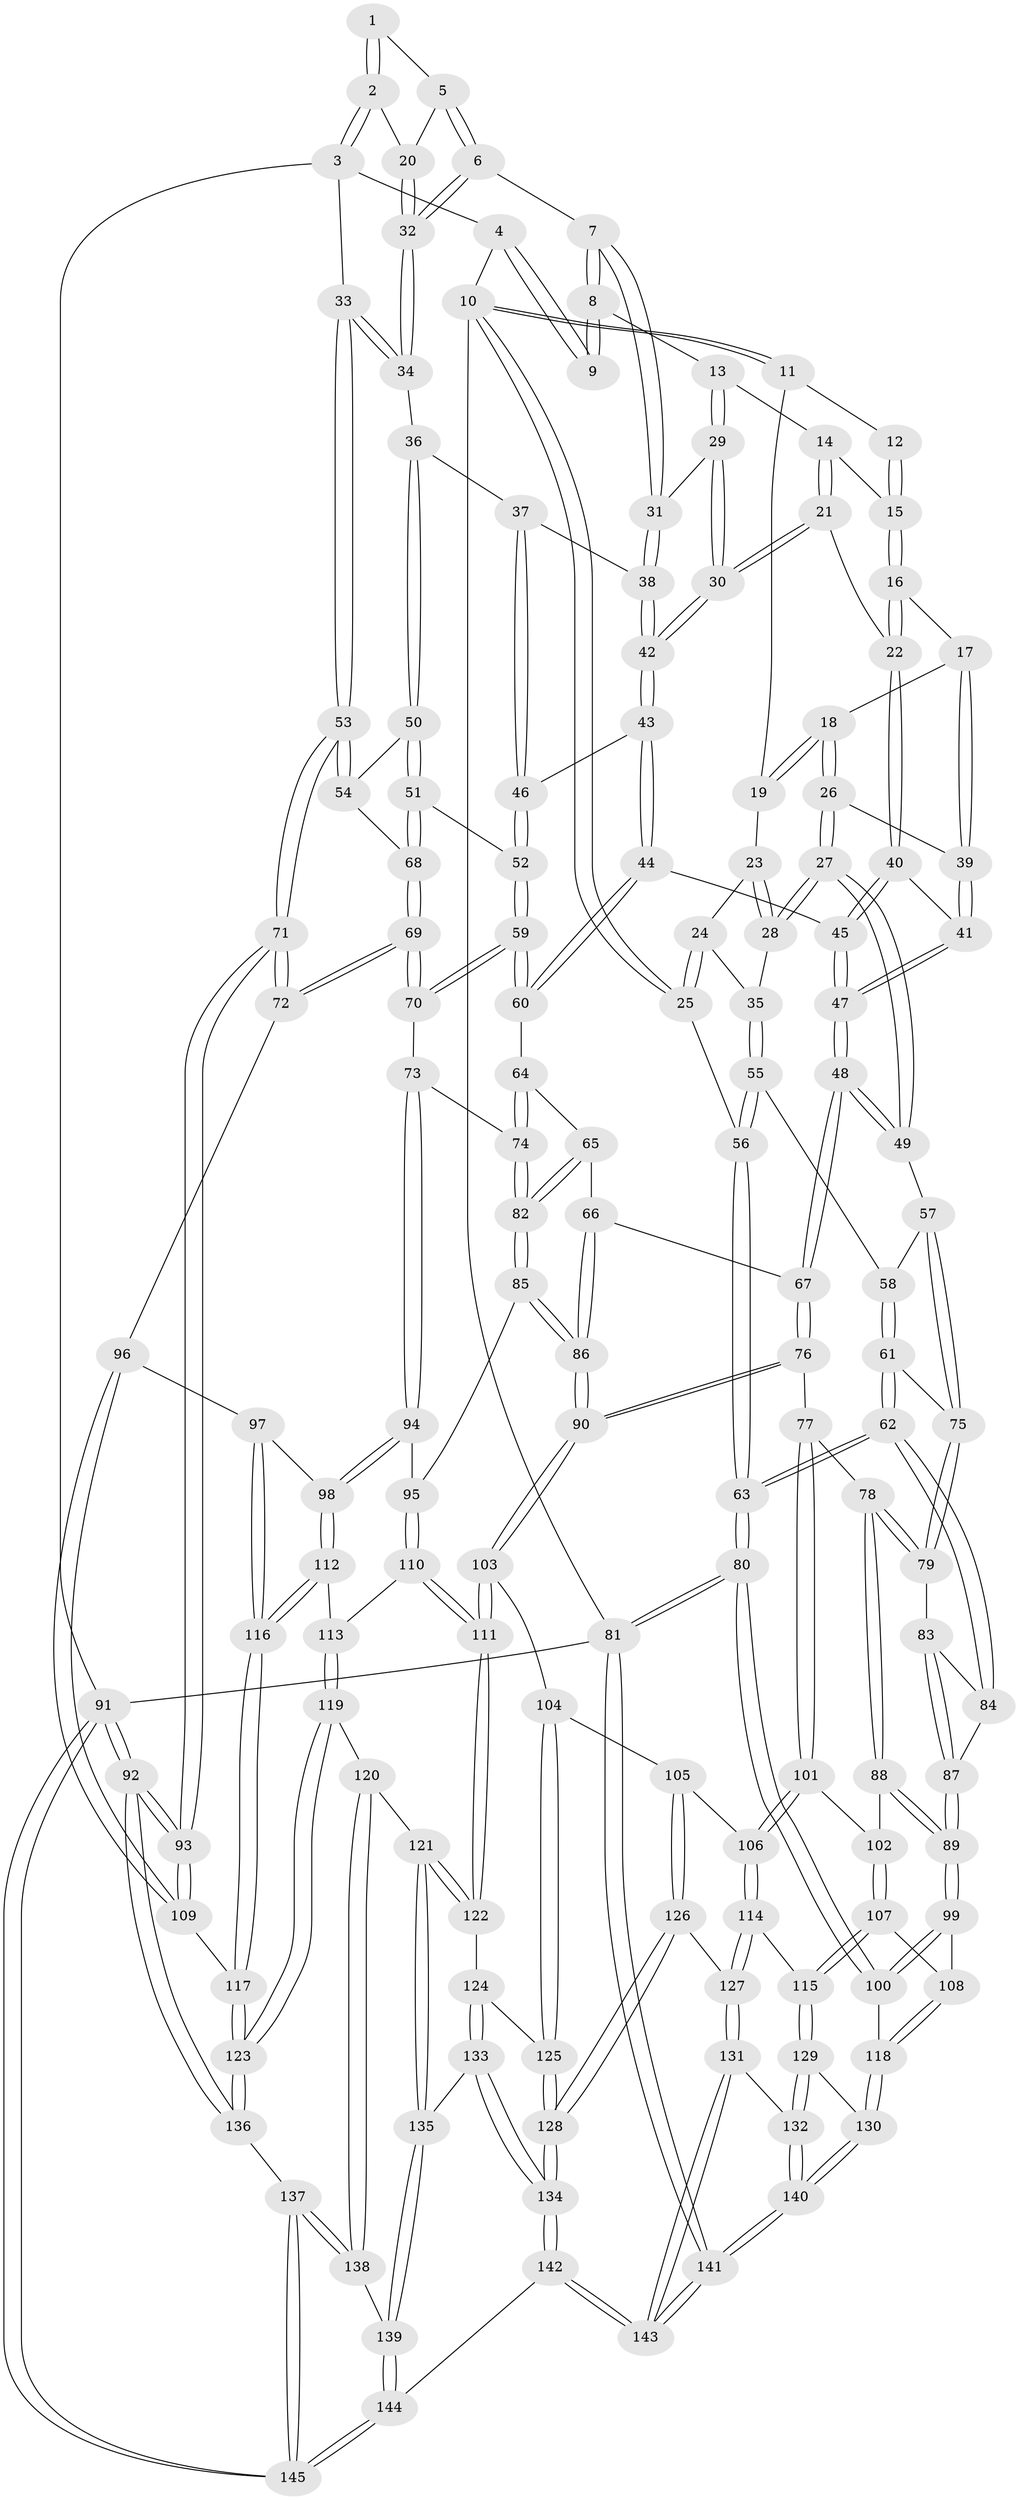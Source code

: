 // coarse degree distribution, {2: 0.011363636363636364, 5: 0.3522727272727273, 6: 0.07954545454545454, 4: 0.5, 3: 0.056818181818181816}
// Generated by graph-tools (version 1.1) at 2025/52/02/27/25 19:52:38]
// undirected, 145 vertices, 359 edges
graph export_dot {
graph [start="1"]
  node [color=gray90,style=filled];
  1 [pos="+0.9386050493945357+0"];
  2 [pos="+1+0.08606531453713151"];
  3 [pos="+1+0.1445308137014483"];
  4 [pos="+0.8473316834486403+0"];
  5 [pos="+0.8979323809858718+0.0727060656598644"];
  6 [pos="+0.8355028712273045+0.08399990074792257"];
  7 [pos="+0.773889100839059+0.043858640067172966"];
  8 [pos="+0.7556061477410219+0"];
  9 [pos="+0.7588251264956173+0"];
  10 [pos="+0+0"];
  11 [pos="+0.2942291665501568+0"];
  12 [pos="+0.5754988915380447+0"];
  13 [pos="+0.5838874756505639+0.08304870240302782"];
  14 [pos="+0.5664201537613596+0.07295423431369495"];
  15 [pos="+0.5446175194489774+0.05469454377018715"];
  16 [pos="+0.4123767801641835+0.06998011627689835"];
  17 [pos="+0.40777369875106995+0.06807790265032411"];
  18 [pos="+0.3235205720727233+0"];
  19 [pos="+0.31226502091209374+0"];
  20 [pos="+0.9965789683293941+0.0871065747806675"];
  21 [pos="+0.48775412943368157+0.15726027511246668"];
  22 [pos="+0.4811399989191621+0.15485794066079753"];
  23 [pos="+0.2272402391577276+0.058428871565790234"];
  24 [pos="+0.12859709872147562+0.10803132309432026"];
  25 [pos="+0+0"];
  26 [pos="+0.2826831471749802+0.2336942651518811"];
  27 [pos="+0.22802552935266557+0.24961902963220514"];
  28 [pos="+0.22259410233611163+0.24709666433399197"];
  29 [pos="+0.603774761356672+0.11108261922536197"];
  30 [pos="+0.5522686695116604+0.1973375405541607"];
  31 [pos="+0.7139595066819121+0.12567633114957708"];
  32 [pos="+0.8860019210107428+0.18422695614041304"];
  33 [pos="+1+0.31399092157984604"];
  34 [pos="+0.890078746824933+0.23652948900773677"];
  35 [pos="+0.17937275820264675+0.24355248571033433"];
  36 [pos="+0.8893809966060969+0.23698461429964052"];
  37 [pos="+0.7199317379888365+0.18868975235014412"];
  38 [pos="+0.7176088151285033+0.1850656867968355"];
  39 [pos="+0.3576524573093224+0.23722599007444298"];
  40 [pos="+0.406890204554451+0.270762998440074"];
  41 [pos="+0.39920886380362225+0.269874268109652"];
  42 [pos="+0.5651284275556181+0.2636638177467066"];
  43 [pos="+0.5608768511432017+0.2787394643327169"];
  44 [pos="+0.5237722279415408+0.32158391351156196"];
  45 [pos="+0.5018926682185252+0.31328763516400787"];
  46 [pos="+0.7332073140640936+0.32969807133311846"];
  47 [pos="+0.3255169859350933+0.42746492424967225"];
  48 [pos="+0.30787645217796633+0.46004847891150913"];
  49 [pos="+0.26056936338940667+0.4336253472746137"];
  50 [pos="+0.8306521045492588+0.32735746159903495"];
  51 [pos="+0.7623700883706013+0.3691877453438276"];
  52 [pos="+0.7603066177374462+0.37011974036108447"];
  53 [pos="+1+0.3413212500025215"];
  54 [pos="+0.9570002648475837+0.4050121131522222"];
  55 [pos="+0.04815818698175566+0.2885927211938625"];
  56 [pos="+0+0.16999668530607007"];
  57 [pos="+0.23837212177057884+0.43698834982716944"];
  58 [pos="+0.07213847626135614+0.34098697844689163"];
  59 [pos="+0.7422742513333956+0.4215065921684393"];
  60 [pos="+0.5316065201601539+0.3881232623261452"];
  61 [pos="+0.0713887836825861+0.47701747533877203"];
  62 [pos="+0+0.5254074971900299"];
  63 [pos="+0+0.5340329334060444"];
  64 [pos="+0.5205004021214631+0.41577927628827305"];
  65 [pos="+0.4434037805549813+0.46861625220247816"];
  66 [pos="+0.4088053564356078+0.48806443720130754"];
  67 [pos="+0.3180743354859348+0.47358434857687537"];
  68 [pos="+0.9233011435597812+0.4359995531280537"];
  69 [pos="+0.8575153578323983+0.541025685891048"];
  70 [pos="+0.7504957913666641+0.48891550309871296"];
  71 [pos="+1+0.5928974340925421"];
  72 [pos="+0.8739879267386161+0.5630963929111434"];
  73 [pos="+0.7152995527785897+0.5225411995603132"];
  74 [pos="+0.5959289571507553+0.5290616678221355"];
  75 [pos="+0.11978993122074334+0.5045618529691565"];
  76 [pos="+0.2895450580414602+0.5679283504673824"];
  77 [pos="+0.2810470873545062+0.5795210886627064"];
  78 [pos="+0.17599793367153668+0.6042104607576606"];
  79 [pos="+0.12255187922724817+0.5356882390067389"];
  80 [pos="+0+0.762039592651207"];
  81 [pos="+0+1"];
  82 [pos="+0.5647353262620819+0.5787445924666356"];
  83 [pos="+0.11669794657812073+0.542071598914229"];
  84 [pos="+0.018358020883740913+0.5729480249095373"];
  85 [pos="+0.5401251403036176+0.6317480135319977"];
  86 [pos="+0.47800991338957116+0.6410946754760519"];
  87 [pos="+0.07123568265811124+0.6053791971303709"];
  88 [pos="+0.1602013921703486+0.6464939450872509"];
  89 [pos="+0.06981676353497583+0.6674040901256644"];
  90 [pos="+0.4421709813839799+0.683555471620593"];
  91 [pos="+1+1"];
  92 [pos="+1+1"];
  93 [pos="+1+0.8508889995914116"];
  94 [pos="+0.6981842545681138+0.6380126498584543"];
  95 [pos="+0.5690571092573967+0.6520567849893518"];
  96 [pos="+0.8569599185822722+0.636053247039012"];
  97 [pos="+0.7678896701244003+0.6907520799030415"];
  98 [pos="+0.7146309664721984+0.667012918555503"];
  99 [pos="+0.03170524153405779+0.7073485529795076"];
  100 [pos="+0+0.7525181018130787"];
  101 [pos="+0.28313513631916193+0.6724170485916566"];
  102 [pos="+0.16253895244457506+0.6506649424220784"];
  103 [pos="+0.4397366678558225+0.6894407518995668"];
  104 [pos="+0.38725963037352223+0.729226265947484"];
  105 [pos="+0.35561119570723+0.7368304498022538"];
  106 [pos="+0.2920922105014558+0.7210601468002309"];
  107 [pos="+0.20117056018546478+0.7598890384661382"];
  108 [pos="+0.1078544281684719+0.7374896670672869"];
  109 [pos="+0.9657122105931228+0.8160803582918892"];
  110 [pos="+0.5939644669604064+0.7247976047953372"];
  111 [pos="+0.5233528479357538+0.7979815064255904"];
  112 [pos="+0.6659511493994789+0.7397178895502634"];
  113 [pos="+0.6432814395845405+0.7524520863706022"];
  114 [pos="+0.21404555504636436+0.7686068074124013"];
  115 [pos="+0.21015588020270076+0.7686591480150181"];
  116 [pos="+0.7989933092257016+0.8248115607019553"];
  117 [pos="+0.8140696011570855+0.8569682552707338"];
  118 [pos="+0.10546311212484222+0.848473042838012"];
  119 [pos="+0.6403316926343959+0.8381275478928911"];
  120 [pos="+0.6132727112175327+0.8452329027032289"];
  121 [pos="+0.5467787446603681+0.8460241885933079"];
  122 [pos="+0.5262107496564529+0.8297483715789334"];
  123 [pos="+0.7709690652820337+0.9070791709754099"];
  124 [pos="+0.5178909843798255+0.8328494516740599"];
  125 [pos="+0.43031632423653443+0.8368824535803958"];
  126 [pos="+0.33430581755225813+0.8752950164058942"];
  127 [pos="+0.2830362595228739+0.8671472568950878"];
  128 [pos="+0.3727924617194819+0.9113666776805568"];
  129 [pos="+0.13479961663087492+0.863786422455258"];
  130 [pos="+0.13170350342293427+0.8649632022985285"];
  131 [pos="+0.22874386711327882+0.9209747596161222"];
  132 [pos="+0.22036630409849922+0.9175852501687193"];
  133 [pos="+0.45520775002007785+0.9192092218097405"];
  134 [pos="+0.3819488261181346+0.9423784303512888"];
  135 [pos="+0.5420344611561229+0.9443141664446278"];
  136 [pos="+0.7675413158399964+0.924382939773818"];
  137 [pos="+0.7452957216254553+1"];
  138 [pos="+0.6092998060923787+0.9164277409529682"];
  139 [pos="+0.5476952630494883+0.9592162827278229"];
  140 [pos="+0.052648300740923006+1"];
  141 [pos="+0+1"];
  142 [pos="+0.3482253432951388+1"];
  143 [pos="+0.31451084236875443+1"];
  144 [pos="+0.5848562424301363+1"];
  145 [pos="+0.7068119871777614+1"];
  1 -- 2;
  1 -- 2;
  1 -- 5;
  2 -- 3;
  2 -- 3;
  2 -- 20;
  3 -- 4;
  3 -- 33;
  3 -- 91;
  4 -- 9;
  4 -- 9;
  4 -- 10;
  5 -- 6;
  5 -- 6;
  5 -- 20;
  6 -- 7;
  6 -- 32;
  6 -- 32;
  7 -- 8;
  7 -- 8;
  7 -- 31;
  7 -- 31;
  8 -- 9;
  8 -- 9;
  8 -- 13;
  10 -- 11;
  10 -- 11;
  10 -- 25;
  10 -- 25;
  10 -- 81;
  11 -- 12;
  11 -- 19;
  12 -- 15;
  12 -- 15;
  13 -- 14;
  13 -- 29;
  13 -- 29;
  14 -- 15;
  14 -- 21;
  14 -- 21;
  15 -- 16;
  15 -- 16;
  16 -- 17;
  16 -- 22;
  16 -- 22;
  17 -- 18;
  17 -- 39;
  17 -- 39;
  18 -- 19;
  18 -- 19;
  18 -- 26;
  18 -- 26;
  19 -- 23;
  20 -- 32;
  20 -- 32;
  21 -- 22;
  21 -- 30;
  21 -- 30;
  22 -- 40;
  22 -- 40;
  23 -- 24;
  23 -- 28;
  23 -- 28;
  24 -- 25;
  24 -- 25;
  24 -- 35;
  25 -- 56;
  26 -- 27;
  26 -- 27;
  26 -- 39;
  27 -- 28;
  27 -- 28;
  27 -- 49;
  27 -- 49;
  28 -- 35;
  29 -- 30;
  29 -- 30;
  29 -- 31;
  30 -- 42;
  30 -- 42;
  31 -- 38;
  31 -- 38;
  32 -- 34;
  32 -- 34;
  33 -- 34;
  33 -- 34;
  33 -- 53;
  33 -- 53;
  34 -- 36;
  35 -- 55;
  35 -- 55;
  36 -- 37;
  36 -- 50;
  36 -- 50;
  37 -- 38;
  37 -- 46;
  37 -- 46;
  38 -- 42;
  38 -- 42;
  39 -- 41;
  39 -- 41;
  40 -- 41;
  40 -- 45;
  40 -- 45;
  41 -- 47;
  41 -- 47;
  42 -- 43;
  42 -- 43;
  43 -- 44;
  43 -- 44;
  43 -- 46;
  44 -- 45;
  44 -- 60;
  44 -- 60;
  45 -- 47;
  45 -- 47;
  46 -- 52;
  46 -- 52;
  47 -- 48;
  47 -- 48;
  48 -- 49;
  48 -- 49;
  48 -- 67;
  48 -- 67;
  49 -- 57;
  50 -- 51;
  50 -- 51;
  50 -- 54;
  51 -- 52;
  51 -- 68;
  51 -- 68;
  52 -- 59;
  52 -- 59;
  53 -- 54;
  53 -- 54;
  53 -- 71;
  53 -- 71;
  54 -- 68;
  55 -- 56;
  55 -- 56;
  55 -- 58;
  56 -- 63;
  56 -- 63;
  57 -- 58;
  57 -- 75;
  57 -- 75;
  58 -- 61;
  58 -- 61;
  59 -- 60;
  59 -- 60;
  59 -- 70;
  59 -- 70;
  60 -- 64;
  61 -- 62;
  61 -- 62;
  61 -- 75;
  62 -- 63;
  62 -- 63;
  62 -- 84;
  62 -- 84;
  63 -- 80;
  63 -- 80;
  64 -- 65;
  64 -- 74;
  64 -- 74;
  65 -- 66;
  65 -- 82;
  65 -- 82;
  66 -- 67;
  66 -- 86;
  66 -- 86;
  67 -- 76;
  67 -- 76;
  68 -- 69;
  68 -- 69;
  69 -- 70;
  69 -- 70;
  69 -- 72;
  69 -- 72;
  70 -- 73;
  71 -- 72;
  71 -- 72;
  71 -- 93;
  71 -- 93;
  72 -- 96;
  73 -- 74;
  73 -- 94;
  73 -- 94;
  74 -- 82;
  74 -- 82;
  75 -- 79;
  75 -- 79;
  76 -- 77;
  76 -- 90;
  76 -- 90;
  77 -- 78;
  77 -- 101;
  77 -- 101;
  78 -- 79;
  78 -- 79;
  78 -- 88;
  78 -- 88;
  79 -- 83;
  80 -- 81;
  80 -- 81;
  80 -- 100;
  80 -- 100;
  81 -- 141;
  81 -- 141;
  81 -- 91;
  82 -- 85;
  82 -- 85;
  83 -- 84;
  83 -- 87;
  83 -- 87;
  84 -- 87;
  85 -- 86;
  85 -- 86;
  85 -- 95;
  86 -- 90;
  86 -- 90;
  87 -- 89;
  87 -- 89;
  88 -- 89;
  88 -- 89;
  88 -- 102;
  89 -- 99;
  89 -- 99;
  90 -- 103;
  90 -- 103;
  91 -- 92;
  91 -- 92;
  91 -- 145;
  91 -- 145;
  92 -- 93;
  92 -- 93;
  92 -- 136;
  92 -- 136;
  93 -- 109;
  93 -- 109;
  94 -- 95;
  94 -- 98;
  94 -- 98;
  95 -- 110;
  95 -- 110;
  96 -- 97;
  96 -- 109;
  96 -- 109;
  97 -- 98;
  97 -- 116;
  97 -- 116;
  98 -- 112;
  98 -- 112;
  99 -- 100;
  99 -- 100;
  99 -- 108;
  100 -- 118;
  101 -- 102;
  101 -- 106;
  101 -- 106;
  102 -- 107;
  102 -- 107;
  103 -- 104;
  103 -- 111;
  103 -- 111;
  104 -- 105;
  104 -- 125;
  104 -- 125;
  105 -- 106;
  105 -- 126;
  105 -- 126;
  106 -- 114;
  106 -- 114;
  107 -- 108;
  107 -- 115;
  107 -- 115;
  108 -- 118;
  108 -- 118;
  109 -- 117;
  110 -- 111;
  110 -- 111;
  110 -- 113;
  111 -- 122;
  111 -- 122;
  112 -- 113;
  112 -- 116;
  112 -- 116;
  113 -- 119;
  113 -- 119;
  114 -- 115;
  114 -- 127;
  114 -- 127;
  115 -- 129;
  115 -- 129;
  116 -- 117;
  116 -- 117;
  117 -- 123;
  117 -- 123;
  118 -- 130;
  118 -- 130;
  119 -- 120;
  119 -- 123;
  119 -- 123;
  120 -- 121;
  120 -- 138;
  120 -- 138;
  121 -- 122;
  121 -- 122;
  121 -- 135;
  121 -- 135;
  122 -- 124;
  123 -- 136;
  123 -- 136;
  124 -- 125;
  124 -- 133;
  124 -- 133;
  125 -- 128;
  125 -- 128;
  126 -- 127;
  126 -- 128;
  126 -- 128;
  127 -- 131;
  127 -- 131;
  128 -- 134;
  128 -- 134;
  129 -- 130;
  129 -- 132;
  129 -- 132;
  130 -- 140;
  130 -- 140;
  131 -- 132;
  131 -- 143;
  131 -- 143;
  132 -- 140;
  132 -- 140;
  133 -- 134;
  133 -- 134;
  133 -- 135;
  134 -- 142;
  134 -- 142;
  135 -- 139;
  135 -- 139;
  136 -- 137;
  137 -- 138;
  137 -- 138;
  137 -- 145;
  137 -- 145;
  138 -- 139;
  139 -- 144;
  139 -- 144;
  140 -- 141;
  140 -- 141;
  141 -- 143;
  141 -- 143;
  142 -- 143;
  142 -- 143;
  142 -- 144;
  144 -- 145;
  144 -- 145;
}
